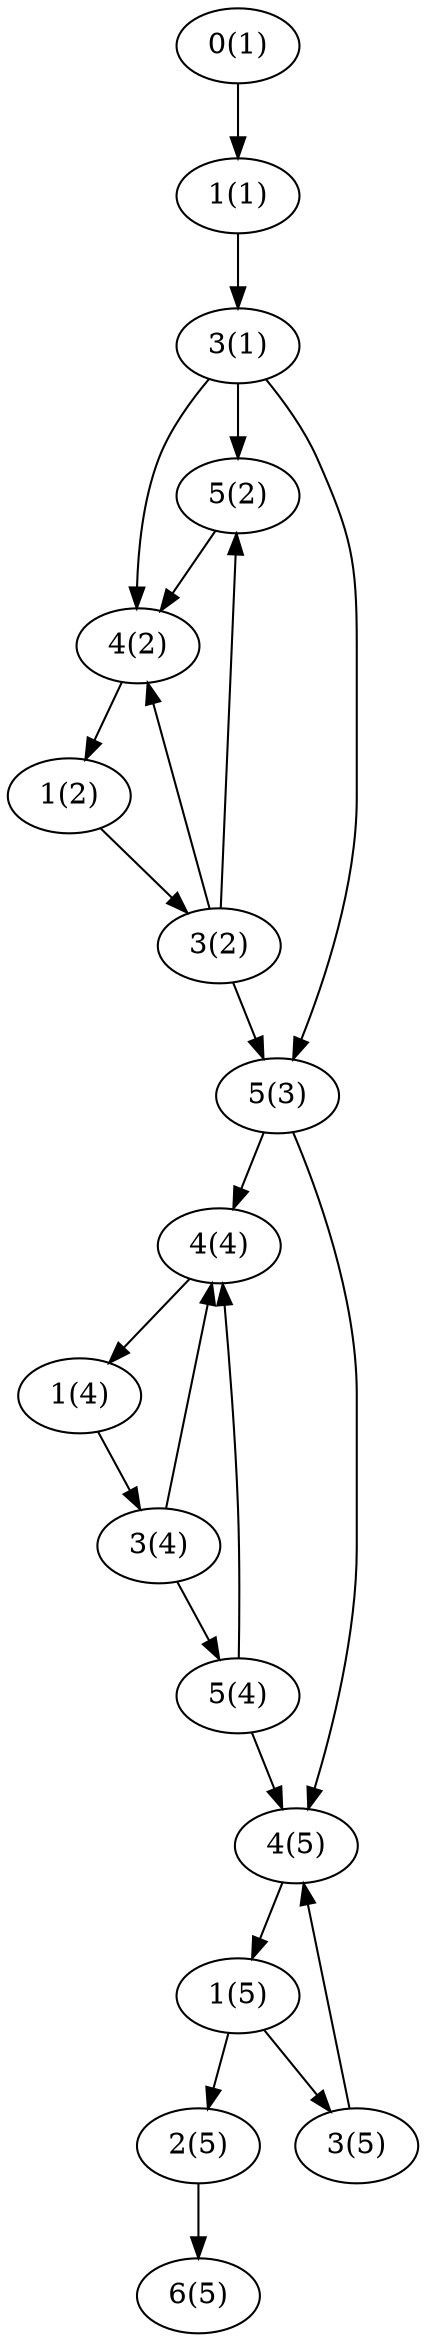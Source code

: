 digraph { /* (3,5, rogue) */
1 [label="0(1)"];
1032 [label="1(1)"];
3094 [label="3(1)"];
5157 [label="5(2)"];
4126 [label="4(2)"];
1033 [label="1(2)"];
3095 [label="3(2)"];
5158 [label="5(3)"];
4128 [label="4(4)"];
1035 [label="1(4)"];
3097 [label="3(4)"];
5159 [label="5(4)"];
4129 [label="4(5)"];
1036 [label="1(5)"];
2067 [label="2(5)"];
6191 [label="6(5)"];
3098 [label="3(5)"];
 1 -> 1032;
 1032 -> 3094;
 3094 -> 5157;
 3094 -> 4126;
 3094 -> 5158;
 5157 -> 4126;
 4126 -> 1033;
 1033 -> 3095;
 3095 -> 5157;
 3095 -> 4126;
 3095 -> 5158;
 5158 -> 4128;
 5158 -> 4129;
 4128 -> 1035;
 1035 -> 3097;
 3097 -> 5159;
 3097 -> 4128;
 5159 -> 4128;
 5159 -> 4129;
 4129 -> 1036;
 1036 -> 3098;
 1036 -> 2067;
 2067 -> 6191;
 3098 -> 4129;
}
